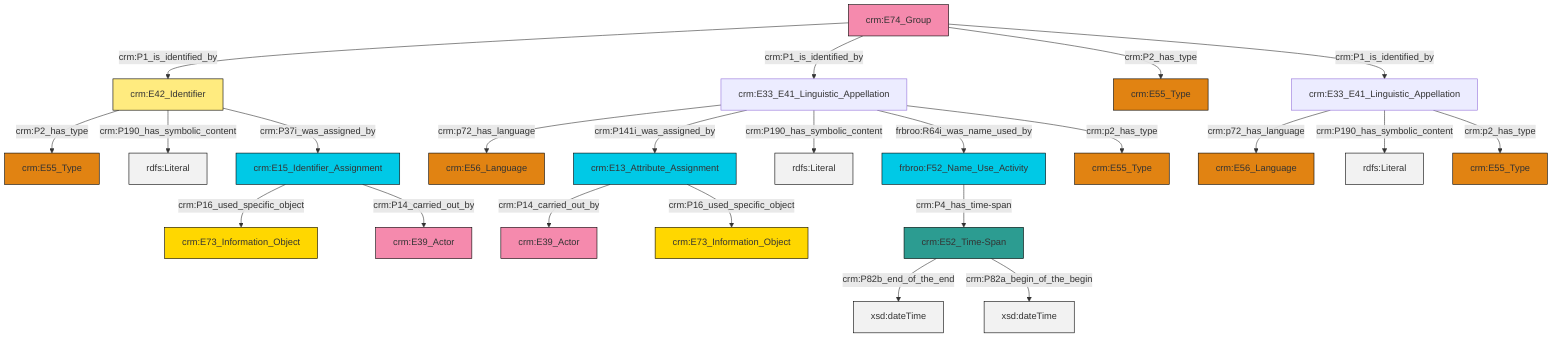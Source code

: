 graph TD
classDef Literal fill:#f2f2f2,stroke:#000000;
classDef CRM_Entity fill:#FFFFFF,stroke:#000000;
classDef Temporal_Entity fill:#00C9E6, stroke:#000000;
classDef Type fill:#E18312, stroke:#000000;
classDef Time-Span fill:#2C9C91, stroke:#000000;
classDef Appellation fill:#FFEB7F, stroke:#000000;
classDef Place fill:#008836, stroke:#000000;
classDef Persistent_Item fill:#B266B2, stroke:#000000;
classDef Conceptual_Object fill:#FFD700, stroke:#000000;
classDef Physical_Thing fill:#D2B48C, stroke:#000000;
classDef Actor fill:#f58aad, stroke:#000000;
classDef PC_Classes fill:#4ce600, stroke:#000000;
classDef Multi fill:#cccccc,stroke:#000000;

0["crm:E13_Attribute_Assignment"]:::Temporal_Entity -->|crm:P14_carried_out_by| 1["crm:E39_Actor"]:::Actor
5["crm:E42_Identifier"]:::Appellation -->|crm:P2_has_type| 3["crm:E55_Type"]:::Type
8["crm:E15_Identifier_Assignment"]:::Temporal_Entity -->|crm:P16_used_specific_object| 9["crm:E73_Information_Object"]:::Conceptual_Object
12["crm:E52_Time-Span"]:::Time-Span -->|crm:P82b_end_of_the_end| 13[xsd:dateTime]:::Literal
14["crm:E74_Group"]:::Actor -->|crm:P1_is_identified_by| 5["crm:E42_Identifier"]:::Appellation
15["crm:E33_E41_Linguistic_Appellation"]:::Default -->|crm:p72_has_language| 16["crm:E56_Language"]:::Type
15["crm:E33_E41_Linguistic_Appellation"]:::Default -->|crm:P141i_was_assigned_by| 0["crm:E13_Attribute_Assignment"]:::Temporal_Entity
15["crm:E33_E41_Linguistic_Appellation"]:::Default -->|crm:P190_has_symbolic_content| 22[rdfs:Literal]:::Literal
5["crm:E42_Identifier"]:::Appellation -->|crm:P190_has_symbolic_content| 25[rdfs:Literal]:::Literal
26["crm:E33_E41_Linguistic_Appellation"]:::Default -->|crm:p72_has_language| 20["crm:E56_Language"]:::Type
5["crm:E42_Identifier"]:::Appellation -->|crm:P37i_was_assigned_by| 8["crm:E15_Identifier_Assignment"]:::Temporal_Entity
15["crm:E33_E41_Linguistic_Appellation"]:::Default -->|frbroo:R64i_was_name_used_by| 6["frbroo:F52_Name_Use_Activity"]:::Temporal_Entity
14["crm:E74_Group"]:::Actor -->|crm:P1_is_identified_by| 15["crm:E33_E41_Linguistic_Appellation"]:::Default
26["crm:E33_E41_Linguistic_Appellation"]:::Default -->|crm:P190_has_symbolic_content| 29[rdfs:Literal]:::Literal
26["crm:E33_E41_Linguistic_Appellation"]:::Default -->|crm:p2_has_type| 30["crm:E55_Type"]:::Type
0["crm:E13_Attribute_Assignment"]:::Temporal_Entity -->|crm:P16_used_specific_object| 27["crm:E73_Information_Object"]:::Conceptual_Object
14["crm:E74_Group"]:::Actor -->|crm:P2_has_type| 10["crm:E55_Type"]:::Type
14["crm:E74_Group"]:::Actor -->|crm:P1_is_identified_by| 26["crm:E33_E41_Linguistic_Appellation"]:::Default
6["frbroo:F52_Name_Use_Activity"]:::Temporal_Entity -->|crm:P4_has_time-span| 12["crm:E52_Time-Span"]:::Time-Span
15["crm:E33_E41_Linguistic_Appellation"]:::Default -->|crm:p2_has_type| 34["crm:E55_Type"]:::Type
12["crm:E52_Time-Span"]:::Time-Span -->|crm:P82a_begin_of_the_begin| 38[xsd:dateTime]:::Literal
8["crm:E15_Identifier_Assignment"]:::Temporal_Entity -->|crm:P14_carried_out_by| 32["crm:E39_Actor"]:::Actor
